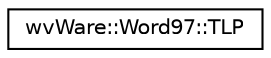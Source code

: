 digraph "类继承关系图"
{
  edge [fontname="Helvetica",fontsize="10",labelfontname="Helvetica",labelfontsize="10"];
  node [fontname="Helvetica",fontsize="10",shape=record];
  rankdir="LR";
  Node0 [label="wvWare::Word97::TLP",height=0.2,width=0.4,color="black", fillcolor="white", style="filled",URL="$structwv_ware_1_1_word97_1_1_t_l_p.html"];
}
